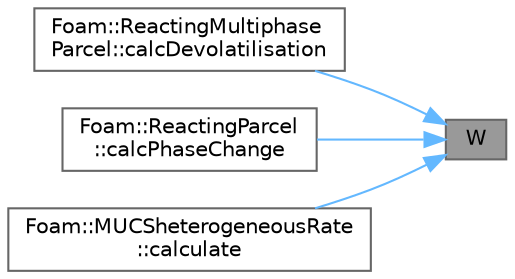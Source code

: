 digraph "W"
{
 // LATEX_PDF_SIZE
  bgcolor="transparent";
  edge [fontname=Helvetica,fontsize=10,labelfontname=Helvetica,labelfontsize=10];
  node [fontname=Helvetica,fontsize=10,shape=box,height=0.2,width=0.4];
  rankdir="RL";
  Node1 [id="Node000001",label="W",height=0.2,width=0.4,color="gray40", fillcolor="grey60", style="filled", fontcolor="black",tooltip=" "];
  Node1 -> Node2 [id="edge1_Node000001_Node000002",dir="back",color="steelblue1",style="solid",tooltip=" "];
  Node2 [id="Node000002",label="Foam::ReactingMultiphase\lParcel::calcDevolatilisation",height=0.2,width=0.4,color="grey40", fillcolor="white", style="filled",URL="$classFoam_1_1ReactingMultiphaseParcel.html#a58c31fdecb766d7340a68a9de554774c",tooltip=" "];
  Node1 -> Node3 [id="edge2_Node000001_Node000003",dir="back",color="steelblue1",style="solid",tooltip=" "];
  Node3 [id="Node000003",label="Foam::ReactingParcel\l::calcPhaseChange",height=0.2,width=0.4,color="grey40", fillcolor="white", style="filled",URL="$classFoam_1_1ReactingParcel.html#abf4465ef50d1fcf751816608607827ae",tooltip=" "];
  Node1 -> Node4 [id="edge3_Node000001_Node000004",dir="back",color="steelblue1",style="solid",tooltip=" "];
  Node4 [id="Node000004",label="Foam::MUCSheterogeneousRate\l::calculate",height=0.2,width=0.4,color="grey40", fillcolor="white", style="filled",URL="$classFoam_1_1MUCSheterogeneousRate.html#a54e3cd1b78ff4e5c8b6da4cc2a8e6e01",tooltip=" "];
}
